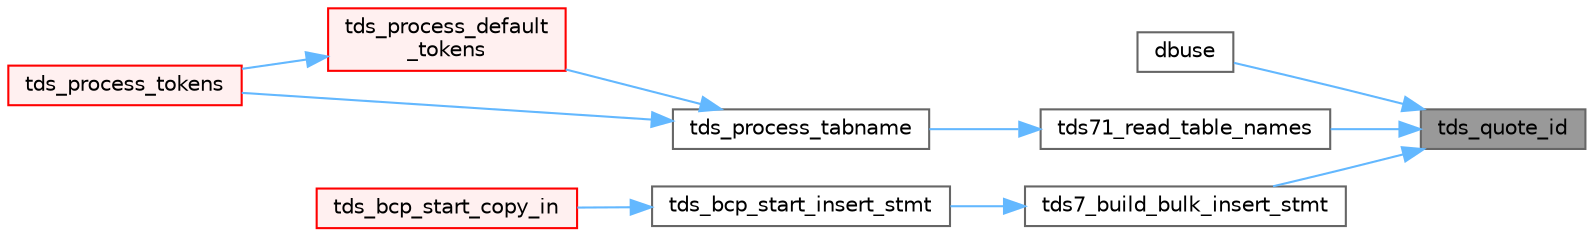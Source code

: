 digraph "tds_quote_id"
{
 // LATEX_PDF_SIZE
  bgcolor="transparent";
  edge [fontname=Helvetica,fontsize=10,labelfontname=Helvetica,labelfontsize=10];
  node [fontname=Helvetica,fontsize=10,shape=box,height=0.2,width=0.4];
  rankdir="RL";
  Node1 [id="Node000001",label="tds_quote_id",height=0.2,width=0.4,color="gray40", fillcolor="grey60", style="filled", fontcolor="black",tooltip="Quote an id."];
  Node1 -> Node2 [id="edge1_Node000001_Node000002",dir="back",color="steelblue1",style="solid",tooltip=" "];
  Node2 [id="Node000002",label="dbuse",height=0.2,width=0.4,color="grey40", fillcolor="white", style="filled",URL="$a00575.html#ga66ea891910f0a357cc78107d6ab7d962",tooltip="Change current database."];
  Node1 -> Node3 [id="edge2_Node000001_Node000003",dir="back",color="steelblue1",style="solid",tooltip=" "];
  Node3 [id="Node000003",label="tds71_read_table_names",height=0.2,width=0.4,color="grey40", fillcolor="white", style="filled",URL="$a00592.html#ga7482b5730d880fcedbe9fcd609a550ce",tooltip="Reads table names for TDS 7.1+."];
  Node3 -> Node4 [id="edge3_Node000003_Node000004",dir="back",color="steelblue1",style="solid",tooltip=" "];
  Node4 [id="Node000004",label="tds_process_tabname",height=0.2,width=0.4,color="grey40", fillcolor="white", style="filled",URL="$a00592.html#gaeec59bca9bd0c5388e245f0d19d9c81a",tooltip="Process list of table from network."];
  Node4 -> Node5 [id="edge4_Node000004_Node000005",dir="back",color="steelblue1",style="solid",tooltip=" "];
  Node5 [id="Node000005",label="tds_process_default\l_tokens",height=0.2,width=0.4,color="red", fillcolor="#FFF0F0", style="filled",URL="$a00592.html#ga39453d084f3f780ac4602d4abf2839f7",tooltip="tds_process_default_tokens() is a catch all function that is called to process tokens not known to ot..."];
  Node5 -> Node7 [id="edge5_Node000005_Node000007",dir="back",color="steelblue1",style="solid",tooltip=" "];
  Node7 [id="Node000007",label="tds_process_tokens",height=0.2,width=0.4,color="red", fillcolor="#FFF0F0", style="filled",URL="$a00592.html#gabfc9de1d1fe718818caf63a4be4035a6",tooltip="process all streams."];
  Node4 -> Node7 [id="edge6_Node000004_Node000007",dir="back",color="steelblue1",style="solid",tooltip=" "];
  Node1 -> Node37 [id="edge7_Node000001_Node000037",dir="back",color="steelblue1",style="solid",tooltip=" "];
  Node37 [id="Node000037",label="tds7_build_bulk_insert_stmt",height=0.2,width=0.4,color="grey40", fillcolor="white", style="filled",URL="$a00254.html#a3118c7232bc9c3e47f8ba872bb39e967",tooltip="Help to build query to be sent to server."];
  Node37 -> Node38 [id="edge8_Node000037_Node000038",dir="back",color="steelblue1",style="solid",tooltip=" "];
  Node38 [id="Node000038",label="tds_bcp_start_insert_stmt",height=0.2,width=0.4,color="grey40", fillcolor="white", style="filled",URL="$a00254.html#ab4d7e5309152f54613d52c8469a07fd8",tooltip="Prepare the query to be sent to server to request BCP information."];
  Node38 -> Node30 [id="edge9_Node000038_Node000030",dir="back",color="steelblue1",style="solid",tooltip=" "];
  Node30 [id="Node000030",label="tds_bcp_start_copy_in",height=0.2,width=0.4,color="red", fillcolor="#FFF0F0", style="filled",URL="$a00254.html#a5eec23828b0610c58de248c4edb53879",tooltip="Start bulk copy to server."];
}
